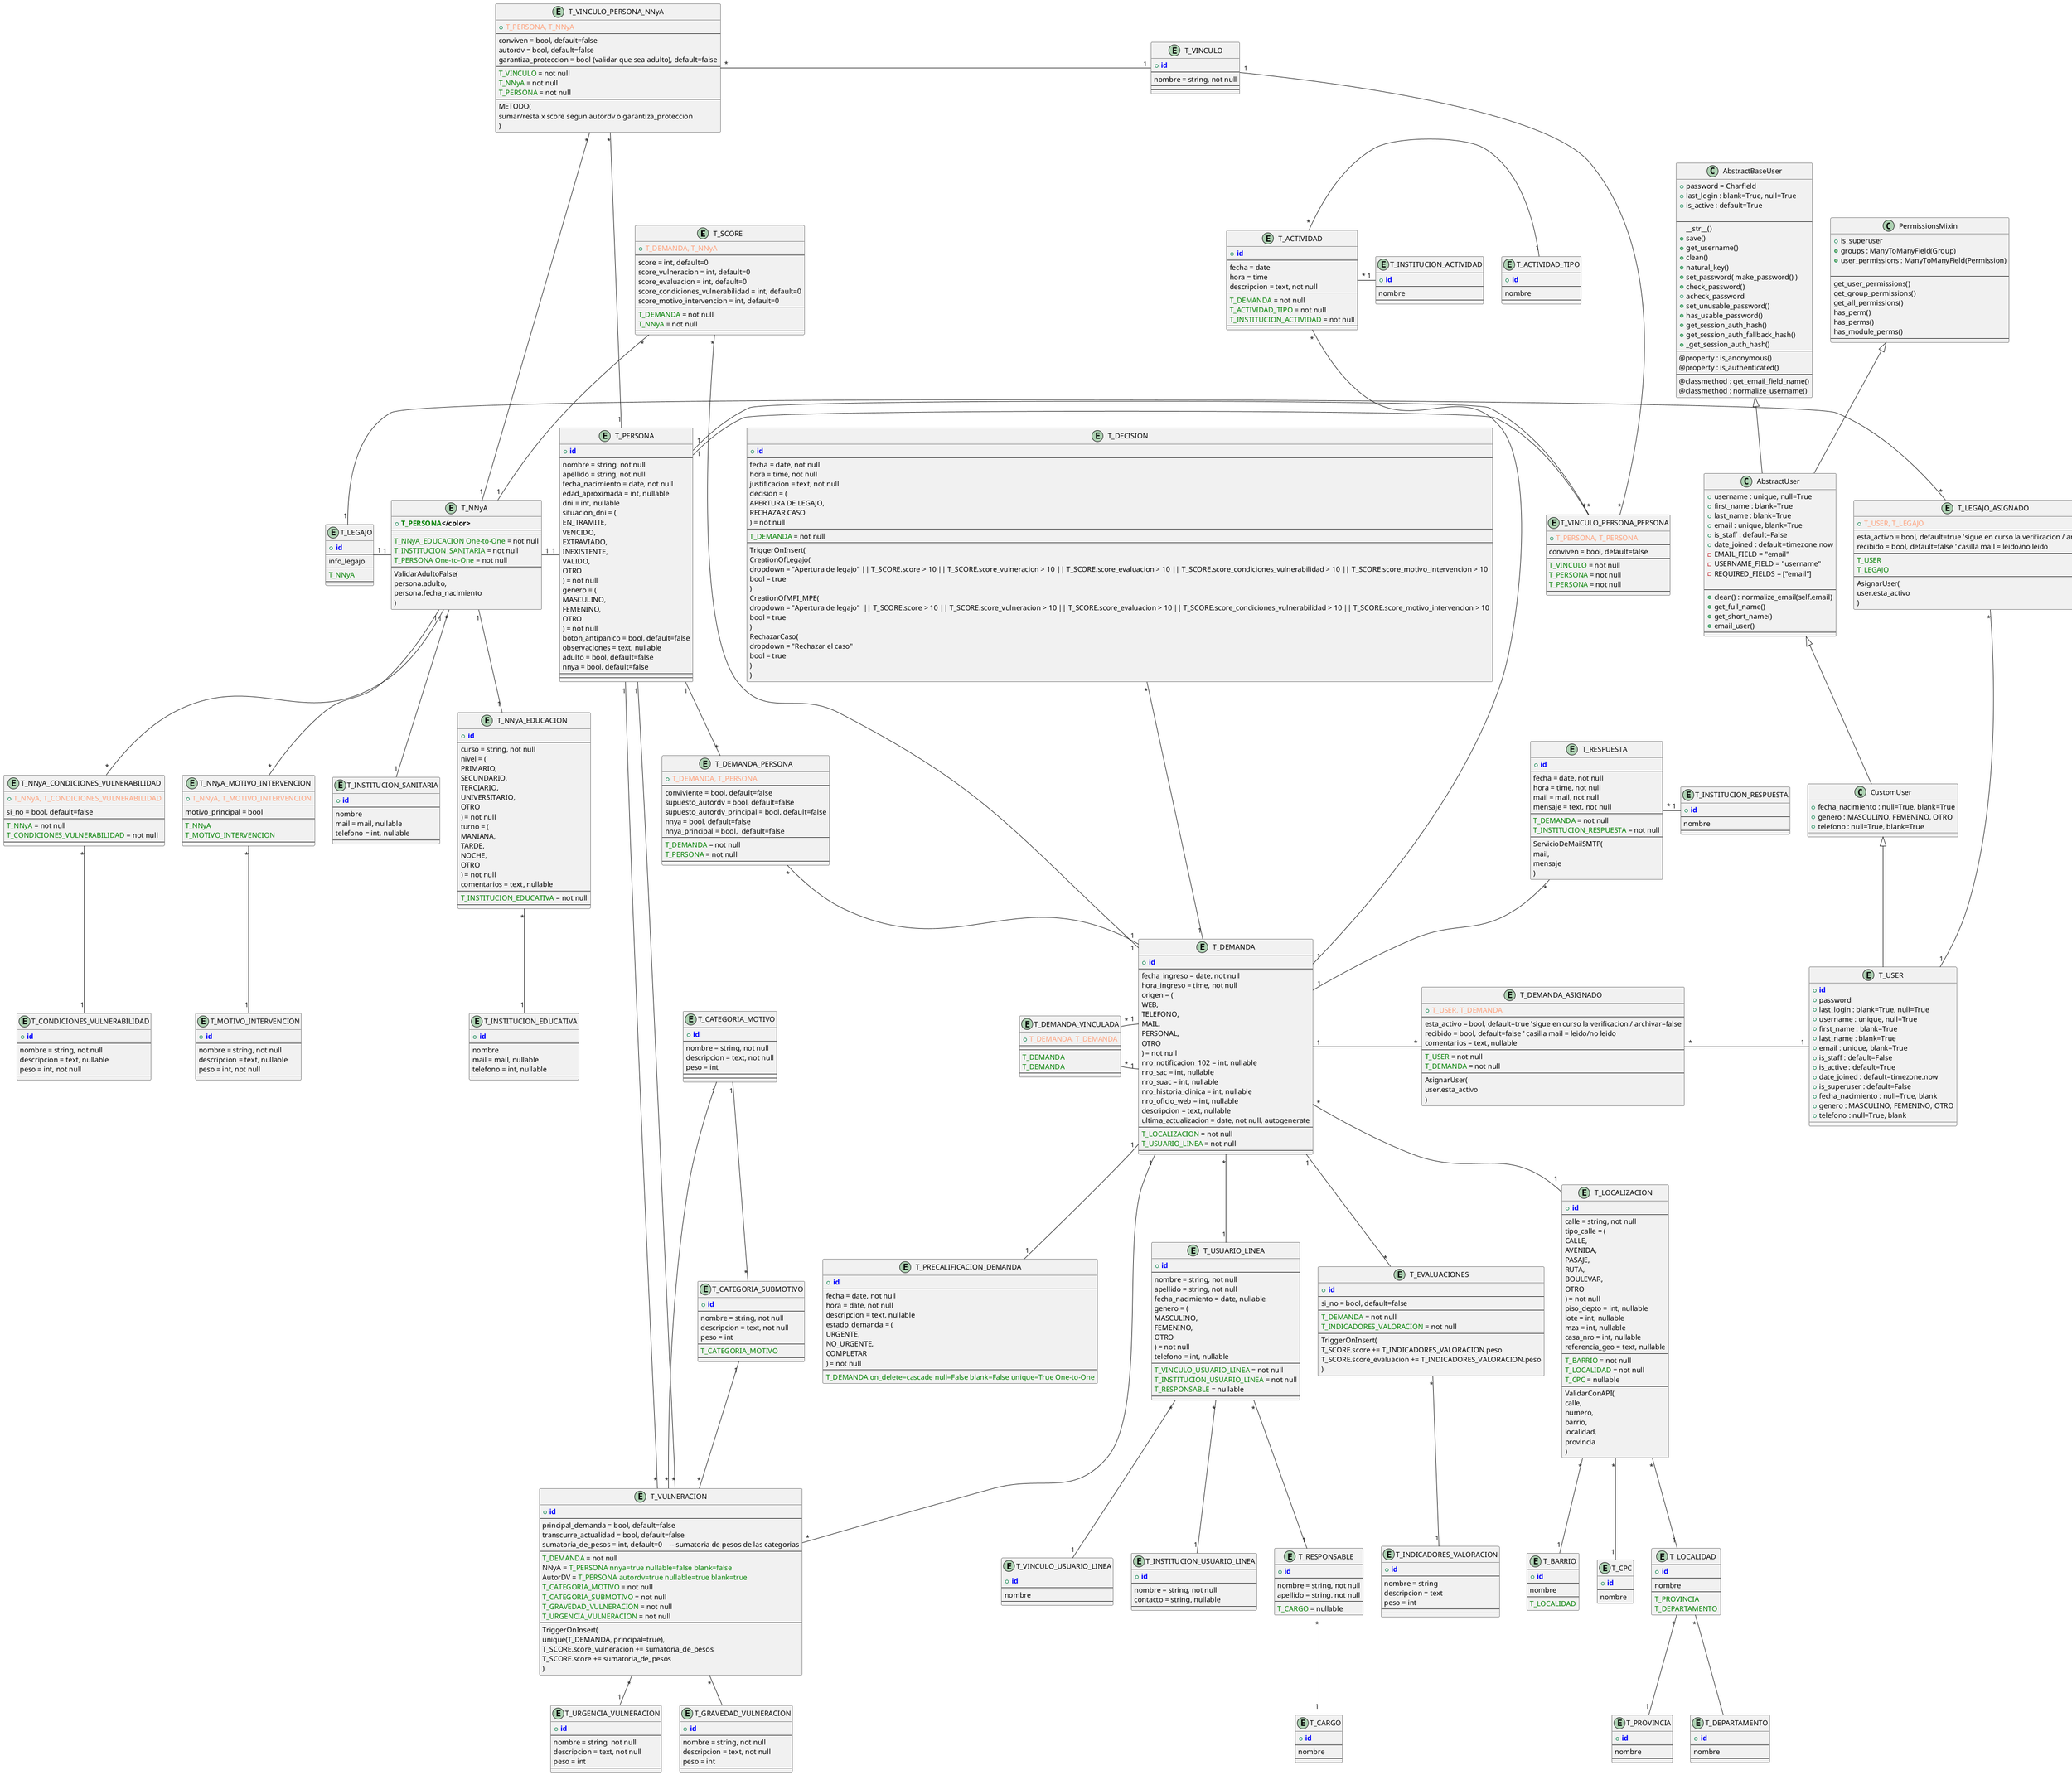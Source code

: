 "@startuml full_logical_erd"

!define PRIMARY_KEY(x) <b><color:blue>x</color></b>
!define FOREIGN_KEY(x) <color:green>x</color>
!define COMPOSITE_KEY(x, y) <color:LightSalmon>x, y</color>

entity T_SCORE {
    + COMPOSITE_KEY(T_DEMANDA, T_NNyA)
    --
    score = int, default=0
    score_vulneracion = int, default=0
    score_evaluacion = int, default=0
    score_condiciones_vulnerabilidad = int, default=0
    score_motivo_intervencion = int, default=0
    --
    FOREIGN_KEY(T_DEMANDA) = not null
    FOREIGN_KEY(T_NNyA) = not null
    --
}

entity T_DEMANDA {
    + PRIMARY_KEY(id)
    --
    fecha_ingreso = date, not null
    hora_ingreso = time, not null
    origen = (
        WEB,
        TELEFONO,
        MAIL,
        PERSONAL,
        OTRO
    ) = not null
    nro_notificacion_102 = int, nullable
    nro_sac = int, nullable
    nro_suac = int, nullable
    nro_historia_clinica = int, nullable
    nro_oficio_web = int, nullable
    descripcion = text, nullable
    ultima_actualizacion = date, not null, autogenerate
    --
    FOREIGN_KEY(T_LOCALIZACION) = not null
    FOREIGN_KEY(T_USUARIO_LINEA) = not null
    --
}

entity T_DEMANDA_ASIGNADO {
    + COMPOSITE_KEY(T_USER, T_DEMANDA)
    --
    esta_activo = bool, default=true 'sigue en curso la verificacion / archivar=false
    recibido = bool, default=false ' casilla mail = leido/no leido
    comentarios = text, nullable
    --
    FOREIGN_KEY(T_USER) = not null 
    FOREIGN_KEY(T_DEMANDA) = not null
    --
    AsignarUser(
        user.esta_activo
        )
}

entity T_PRECALIFICACION_DEMANDA {
    + PRIMARY_KEY(id)
    --
    fecha = date, not null
    hora = date, not null
    descripcion = text, nullable
    estado_demanda = (
        URGENTE,
        NO_URGENTE,
        COMPLETAR
    ) = not null
    --
    FOREIGN_KEY(T_DEMANDA on_delete=cascade null=False blank=False unique=True One-to-One)
}

entity T_LOCALIZACION {
    + PRIMARY_KEY(id)
    --
    calle = string, not null
    tipo_calle = (
        CALLE,
        AVENIDA,
        PASAJE,
        RUTA,
        BOULEVAR,
        OTRO
    ) = not null
    piso_depto = int, nullable
    lote = int, nullable
    mza = int, nullable
    casa_nro = int, nullable
    referencia_geo = text, nullable
    --
    FOREIGN_KEY(T_BARRIO) = not null
    FOREIGN_KEY(T_LOCALIDAD) = not null
    FOREIGN_KEY(T_CPC) = nullable
    --
    ValidarConAPI(
        calle,
        numero,
        barrio,
        localidad,
        provincia
        )
}

entity T_NNyA {
    + PRIMARY_KEY( FOREIGN_KEY(T_PERSONA) )
    --
    --
    FOREIGN_KEY(T_NNyA_EDUCACION One-to-One) = not null
    FOREIGN_KEY(T_INSTITUCION_SANITARIA) = not null
    FOREIGN_KEY(T_PERSONA One-to-One) = not null
    --
    ValidarAdultoFalse(
        persona.adulto,
        persona.fecha_nacimiento
        )
}

entity T_CONDICIONES_VULNERABILIDAD {
    + PRIMARY_KEY(id)
    --
    nombre = string, not null
    descripcion = text, nullable
    peso = int, not null
    --
}

entity T_NNyA_CONDICIONES_VULNERABILIDAD {
    + COMPOSITE_KEY(T_NNyA, T_CONDICIONES_VULNERABILIDAD)
    --
    si_no = bool, default=false
    --
    FOREIGN_KEY(T_NNyA) = not null
    FOREIGN_KEY(T_CONDICIONES_VULNERABILIDAD) = not null
    --
}

entity T_MOTIVO_INTERVENCION {
    + PRIMARY_KEY(id)
    --
    nombre = string, not null
    descripcion = text, nullable
    peso = int, not null
    --
}

entity T_NNyA_MOTIVO_INTERVENCION {
    + COMPOSITE_KEY(T_NNyA, T_MOTIVO_INTERVENCION)
    --
    motivo_principal = bool
    --
    FOREIGN_KEY(T_NNyA)
    FOREIGN_KEY(T_MOTIVO_INTERVENCION)
    --
}

entity T_NNyA_EDUCACION {
    + PRIMARY_KEY(id)
    --
    curso = string, not null
    nivel = (
        PRIMARIO,
        SECUNDARIO,
        TERCIARIO,
        UNIVERSITARIO,
        OTRO
    ) = not null
    turno = (
        MANIANA,
        TARDE,
        NOCHE,
        OTRO
    ) = not null
    comentarios = text, nullable
    --
    FOREIGN_KEY(T_INSTITUCION_EDUCATIVA) = not null
    --
}

entity T_PERSONA {
    + PRIMARY_KEY(id)
    --
    nombre = string, not null
    apellido = string, not null
    fecha_nacimiento = date, not null
    edad_aproximada = int, nullable
    dni = int, nullable
    situacion_dni = (
        EN_TRAMITE,
        VENCIDO,
        EXTRAVIADO,
        INEXISTENTE,
        VALIDO,
        OTRO
    ) = not null
    genero = (
        MASCULINO,
        FEMENINO,
        OTRO
    ) = not null
    boton_antipanico = bool, default=false
    observaciones = text, nullable
    adulto = bool, default=false
    nnya = bool, default=false
    --
    --
}

entity T_DEMANDA_PERSONA {
    + COMPOSITE_KEY(T_DEMANDA, T_PERSONA)
    --
    conviviente = bool, default=false
    supuesto_autordv = bool, default=false
    supuesto_autordv_principal = bool, default=false
    nnya = bool, default=false
    nnya_principal = bool,  default=false
    --
    FOREIGN_KEY(T_DEMANDA) = not null
    FOREIGN_KEY(T_PERSONA) = not null
    --
}

entity T_VINCULO {
    + PRIMARY_KEY(id)
    --
    nombre = string, not null
    --
    --
}

entity T_VINCULO_PERSONA_NNyA {
    + COMPOSITE_KEY(T_PERSONA, T_NNyA)
    --
    conviven = bool, default=false
    autordv = bool, default=false
    garantiza_proteccion = bool (validar que sea adulto), default=false
    --
    FOREIGN_KEY(T_VINCULO) = not null
    FOREIGN_KEY(T_NNyA) = not null
    FOREIGN_KEY(T_PERSONA) = not null
    --
    METODO(
        sumar/resta x score segun autordv o garantiza_proteccion
        )
}

entity T_VINCULO_PERSONA_PERSONA {
    + COMPOSITE_KEY(T_PERSONA, T_PERSONA)
    --
    conviven = bool, default=false
    --
    FOREIGN_KEY(T_VINCULO) = not null
    FOREIGN_KEY(T_PERSONA) = not null
    FOREIGN_KEY(T_PERSONA) = not null
    --
}

entity T_USUARIO_LINEA {
    + PRIMARY_KEY(id)
    --
    nombre = string, not null
    apellido = string, not null
    fecha_nacimiento = date, nullable
    genero = (
        MASCULINO,
        FEMENINO,
        OTRO
    ) = not null
    telefono = int, nullable
    --
    FOREIGN_KEY(T_VINCULO_USUARIO_LINEA) = not null
    FOREIGN_KEY(T_INSTITUCION_USUARIO_LINEA) = not null
    FOREIGN_KEY(T_RESPONSABLE) = nullable
    --
}

entity T_INSTITUCION_USUARIO_LINEA {
    + PRIMARY_KEY(id)
    --
    nombre = string, not null
    contacto = string, nullable
    --
}

entity T_RESPONSABLE {
    + PRIMARY_KEY(id)
    --
    nombre = string, not null
    apellido = string, not null
    --
    FOREIGN_KEY(T_CARGO) = nullable
}

entity T_VULNERACION {
    + PRIMARY_KEY(id)
    --
    principal_demanda = bool, default=false
    transcurre_actualidad = bool, default=false
    sumatoria_de_pesos = int, default=0    -- sumatoria de pesos de las categorias
    --
    FOREIGN_KEY(T_DEMANDA) = not null
    NNyA = FOREIGN_KEY(T_PERSONA nnya=true nullable=false blank=false)
    AutorDV = FOREIGN_KEY(T_PERSONA autordv=true nullable=true blank=true)
    FOREIGN_KEY(T_CATEGORIA_MOTIVO) = not null
    FOREIGN_KEY(T_CATEGORIA_SUBMOTIVO) = not null
    FOREIGN_KEY(T_GRAVEDAD_VULNERACION) = not null
    FOREIGN_KEY(T_URGENCIA_VULNERACION) = not null
    --
    TriggerOnInsert(
        unique(T_DEMANDA, principal=true),
        T_SCORE.score_vulneracion += sumatoria_de_pesos
        T_SCORE.score += sumatoria_de_pesos
    )
}

entity T_ACTIVIDAD {
    + PRIMARY_KEY(id)
    --
    fecha = date
    hora = time
    descripcion = text, not null
    --
    FOREIGN_KEY(T_DEMANDA) = not null
    FOREIGN_KEY(T_ACTIVIDAD_TIPO) = not null
    FOREIGN_KEY(T_INSTITUCION_ACTIVIDAD) = not null
    --
}

entity T_RESPUESTA {
    + PRIMARY_KEY(id)
    --
    fecha = date, not null
    hora = time, not null
    mail = mail, not null
    mensaje = text, not null
    --
    FOREIGN_KEY(T_DEMANDA) = not null
    FOREIGN_KEY(T_INSTITUCION_RESPUESTA) = not null
    --
    ServicioDeMailSMTP(
        mail,
        mensaje
        )
}

entity T_DEMANDA_VINCULADA {
    + COMPOSITE_KEY(T_DEMANDA, T_DEMANDA)
    --
    --
    FOREIGN_KEY(T_DEMANDA)
    FOREIGN_KEY(T_DEMANDA)
    --
}

entity T_DECISION {
    + PRIMARY_KEY(id)
    --
    fecha = date, not null
    hora = time, not null
    justificacion = text, not null
    decision = (
        APERTURA DE LEGAJO,
        RECHAZAR CASO
    ) = not null
    --
    FOREIGN_KEY(T_DEMANDA) = not null
    --
    TriggerOnInsert(
        CreationOfLegajo(
            dropdown = "Apertura de legajo" || T_SCORE.score > 10 || T_SCORE.score_vulneracion > 10 || T_SCORE.score_evaluacion > 10 || T_SCORE.score_condiciones_vulnerabilidad > 10 || T_SCORE.score_motivo_intervencion > 10
            bool = true
        )
        CreationOfMPI_MPE(
            dropdown = "Apertura de legajo"  || T_SCORE.score > 10 || T_SCORE.score_vulneracion > 10 || T_SCORE.score_evaluacion > 10 || T_SCORE.score_condiciones_vulnerabilidad > 10 || T_SCORE.score_motivo_intervencion > 10
            bool = true
        )
        RechazarCaso(
            dropdown = "Rechazar el caso"
            bool = true
        )
    )
}

entity T_INDICADORES_VALORACION {
    + PRIMARY_KEY(id)
    --
    nombre = string
    descripcion = text
    peso = int
    --
    --
}

entity T_EVALUACIONES {
    + PRIMARY_KEY(id)
    --
    si_no = bool, default=false
    --
    FOREIGN_KEY(T_DEMANDA) = not null
    FOREIGN_KEY(T_INDICADORES_VALORACION) = not null
    --
    TriggerOnInsert(
        T_SCORE.score += T_INDICADORES_VALORACION.peso
        T_SCORE.score_evaluacion += T_INDICADORES_VALORACION.peso
        )
}

entity T_LEGAJO {
    + PRIMARY_KEY(id)
    --
    info_legajo
    --
    FOREIGN_KEY(T_NNyA)
    --
}

entity T_LEGAJO_ASIGNADO {
    + COMPOSITE_KEY(T_USER, T_LEGAJO)
    --
    esta_activo = bool, default=true 'sigue en curso la verificacion / archivar=false
    recibido = bool, default=false ' casilla mail = leido/no leido
    --
    FOREIGN_KEY(T_USER)
    FOREIGN_KEY(T_LEGAJO)
    --
    AsignarUser(
        user.esta_activo
        )
}

class AbstractBaseUser {
    + password = Charfield
    + last_login : blank=True, null=True
    + is_active : default=True
    
    --
    __str__()
    + save()
    + get_username()
    + clean()
    + natural_key()
    + set_password( make_password() )
    + check_password()
    + acheck_password
    + set_unusable_password()
    + has_usable_password()
    + get_session_auth_hash()
    + get_session_auth_fallback_hash()
    + _get_session_auth_hash()
    --
    @property : is_anonymous()
    @property : is_authenticated()
    --
    @classmethod : get_email_field_name()
    @classmethod : normalize_username()
}

class PermissionsMixin {
    + is_superuser
    + groups : ManyToManyField(Group)
    + user_permissions : ManyToManyField(Permission)

    --
    get_user_permissions()
    get_group_permissions()
    get_all_permissions()
    has_perm()
    has_perms()
    has_module_perms()
    --
}

class AbstractUser {
    + username : unique, null=True
    + first_name : blank=True
    + last_name : blank=True
    + email : unique, blank=True
    + is_staff : default=False
    + date_joined : default=timezone.now
    - EMAIL_FIELD = "email"
    - USERNAME_FIELD = "username"
    - REQUIRED_FIELDS = ["email"]

    --
    + clean() : normalize_email(self.email)
    + get_full_name()
    + get_short_name()
    + email_user()
    --
}

class CustomUser {
    + fecha_nacimiento : null=True, blank=True
    + genero : MASCULINO, FEMENINO, OTRO
    + telefono : null=True, blank=True
}

AbstractBaseUser <|-- AbstractUser
PermissionsMixin <|-- AbstractUser
AbstractUser <|-- CustomUser

entity T_USER {
    + PRIMARY_KEY(id)
    + password
    + last_login : blank=True, null=True
    + username : unique, null=True
    + first_name : blank=True
    + last_name : blank=True
    + email : unique, blank=True
    + is_staff : default=False
    + is_active : default=True
    + date_joined : default=timezone.now
    + is_superuser : default=False
    + fecha_nacimiento : null=True, blank
    + genero : MASCULINO, FEMENINO, OTRO
    + telefono : null=True, blank
}

CustomUser <|-- T_USER

entity T_CARGO {
    + PRIMARY_KEY(id)
    --
    nombre
    --
}

entity T_CATEGORIA_MOTIVO {
    + PRIMARY_KEY(id)
    --
    nombre = string, not null
    descripcion = text, not null
    peso = int
    --
    --
}

entity T_CATEGORIA_SUBMOTIVO {
    + PRIMARY_KEY(id)
    --
    nombre = string, not null
    descripcion = text, not null
    peso = int
    --
    FOREIGN_KEY(T_CATEGORIA_MOTIVO)
    --
}

entity T_URGENCIA_VULNERACION {
    + PRIMARY_KEY(id)
    --
    nombre = string, not null
    descripcion = text, not null
    peso = int
    --
}

entity T_GRAVEDAD_VULNERACION {
    + PRIMARY_KEY(id)
    --
    nombre = string, not null
    descripcion = text, not null
    peso = int
    --
}

entity T_BARRIO {
    + PRIMARY_KEY(id)
    --
    nombre
    --
    FOREIGN_KEY(T_LOCALIDAD)
}

entity T_CPC {
    + PRIMARY_KEY(id)
    --
    nombre
}

entity T_DEPARTAMENTO {
    + PRIMARY_KEY(id)
    --
    nombre
    --
}

entity T_LOCALIDAD {
    + PRIMARY_KEY(id)
    --
    nombre
    --
    FOREIGN_KEY(T_PROVINCIA)
    FOREIGN_KEY(T_DEPARTAMENTO)
}

entity T_PROVINCIA {
    + PRIMARY_KEY(id)
    --
    nombre
    --
}

entity T_VINCULO_USUARIO_LINEA {
    + PRIMARY_KEY(id)
    --
    nombre
    --
}

entity T_INSTITUCION_ACTIVIDAD {
    + PRIMARY_KEY(id)
    --
    nombre
    --
}

entity T_INSTITUCION_RESPUESTA {
    + PRIMARY_KEY(id)
    --
    nombre
    --
}

entity T_INSTITUCION_EDUCATIVA {
    + PRIMARY_KEY(id)
    --
    nombre
    mail = mail, nullable
    telefono = int, nullable
    --
}

entity T_INSTITUCION_SANITARIA {
    + PRIMARY_KEY(id)
    --
    nombre
    mail = mail, nullable
    telefono = int, nullable
    --
}

entity T_ACTIVIDAD_TIPO {
    + PRIMARY_KEY(id)
    --
    nombre
    --
}


T_DEMANDA_ASIGNADO "*" - "1" T_USER
T_DEMANDA "1" - "*" T_DEMANDA_ASIGNADO
T_DEMANDA "1" -- "1" T_PRECALIFICACION_DEMANDA

T_DEMANDA "*" -- "1" T_LOCALIZACION
T_LOCALIZACION "*" -- "1" T_BARRIO
T_LOCALIZACION "*" -- "1" T_LOCALIDAD
T_LOCALIZACION "*" -- "1" T_CPC
T_LOCALIDAD "*" -- "1" T_PROVINCIA
T_LOCALIDAD "*" -- "1" T_DEPARTAMENTO

T_NNyA "1" - "1" T_PERSONA
T_NNyA "1" -- "1" T_NNyA_EDUCACION
T_NNyA_EDUCACION "*" -- "1" T_INSTITUCION_EDUCATIVA
T_NNyA "*" -- "1" T_INSTITUCION_SANITARIA
T_NNyA "1" -- "*" T_NNyA_CONDICIONES_VULNERABILIDAD
T_NNyA_CONDICIONES_VULNERABILIDAD "*" -- "1" T_CONDICIONES_VULNERABILIDAD
T_NNyA "1" -- "*" T_NNyA_MOTIVO_INTERVENCION
T_NNyA_MOTIVO_INTERVENCION "*" -- "1" T_MOTIVO_INTERVENCION

T_SCORE "*" -- "1" T_DEMANDA
T_SCORE "*" -- "1" T_NNyA

T_DEMANDA_PERSONA "*" -- "1" T_DEMANDA
T_PERSONA "1" -- "*" T_DEMANDA_PERSONA

T_VINCULO_PERSONA_NNyA "*" - "1" T_NNyA
T_VINCULO_PERSONA_NNyA "*" - "1" T_PERSONA
T_VINCULO_PERSONA_NNyA "*" - "1" T_VINCULO
T_VINCULO_PERSONA_PERSONA "*" - "1" T_PERSONA
T_VINCULO_PERSONA_PERSONA "*" - "1" T_PERSONA
T_VINCULO "1" --- "*" T_VINCULO_PERSONA_PERSONA

T_DEMANDA "*" -- "1" T_USUARIO_LINEA
T_USUARIO_LINEA "*" -- "1" T_VINCULO_USUARIO_LINEA

T_USUARIO_LINEA "*" -- "1" T_INSTITUCION_USUARIO_LINEA

T_USUARIO_LINEA "*" -- "1" T_RESPONSABLE
T_RESPONSABLE "*" -- "1" T_CARGO

T_DEMANDA "1" --- "*" T_VULNERACION
T_CATEGORIA_MOTIVO "1" -- "*" T_CATEGORIA_SUBMOTIVO
T_CATEGORIA_MOTIVO "1" -- "*" T_VULNERACION
T_CATEGORIA_SUBMOTIVO "1" -- "*" T_VULNERACION

T_VULNERACION "*" -- "1" T_GRAVEDAD_VULNERACION
T_VULNERACION "*" -- "1" T_URGENCIA_VULNERACION

T_PERSONA "1" -- "*" T_VULNERACION
T_PERSONA "1" -- "*" T_VULNERACION

T_ACTIVIDAD "*" ---- "1" T_DEMANDA
T_ACTIVIDAD "*" - "1" T_ACTIVIDAD_TIPO
T_ACTIVIDAD "*" - "1" T_INSTITUCION_ACTIVIDAD

T_RESPUESTA "*" -- "1" T_DEMANDA
T_RESPUESTA "*" - "1" T_INSTITUCION_RESPUESTA

T_DEMANDA_VINCULADA "*" - "1" T_DEMANDA
T_DEMANDA_VINCULADA "*" - "1" T_DEMANDA

T_DECISION "*" --- "1" T_DEMANDA
T_DEMANDA "1" -- "*" T_EVALUACIONES
T_EVALUACIONES "*" -- "1" T_INDICADORES_VALORACION

T_LEGAJO "1" - "1" T_NNyA

T_LEGAJO_ASIGNADO "*" - "1" T_USER
T_LEGAJO "1" - "*" T_LEGAJO_ASIGNADO

@enduml

' DemandasVinculadas = Conexiones de la demanda = caso1=fkDemanda, caso2=fkDemanda
' caratula = identificar legajo o expediente
' la caratula identifica el NNyA al que se le genera la demanda
' el legajo deberia estar relacionado con la caratula, ¿ osea el NNyA principal ?
